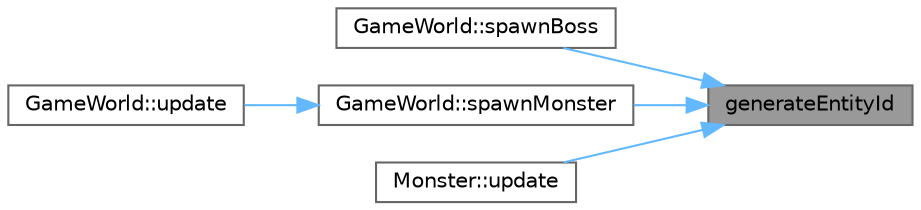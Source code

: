 digraph "generateEntityId"
{
 // LATEX_PDF_SIZE
  bgcolor="transparent";
  edge [fontname=Helvetica,fontsize=10,labelfontname=Helvetica,labelfontsize=10];
  node [fontname=Helvetica,fontsize=10,shape=box,height=0.2,width=0.4];
  rankdir="RL";
  Node1 [id="Node000001",label="generateEntityId",height=0.2,width=0.4,color="gray40", fillcolor="grey60", style="filled", fontcolor="black",tooltip="Generates a unique entity ID."];
  Node1 -> Node2 [id="edge1_Node000001_Node000002",dir="back",color="steelblue1",style="solid",tooltip=" "];
  Node2 [id="Node000002",label="GameWorld::spawnBoss",height=0.2,width=0.4,color="grey40", fillcolor="white", style="filled",URL="$classGameWorld.html#a5bee5818731759cd1419b6f94e5eb5ff",tooltip="Spawns the boss entity."];
  Node1 -> Node3 [id="edge2_Node000001_Node000003",dir="back",color="steelblue1",style="solid",tooltip=" "];
  Node3 [id="Node000003",label="GameWorld::spawnMonster",height=0.2,width=0.4,color="grey40", fillcolor="white", style="filled",URL="$classGameWorld.html#a6d3367845fdbd62f471d21fde62cea16",tooltip="Spawns a new monster into the game world."];
  Node3 -> Node4 [id="edge3_Node000003_Node000004",dir="back",color="steelblue1",style="solid",tooltip=" "];
  Node4 [id="Node000004",label="GameWorld::update",height=0.2,width=0.4,color="grey40", fillcolor="white", style="filled",URL="$classGameWorld.html#ae4ee7df3aa3ea4d7b35de20617cda477",tooltip="Updates the game world."];
  Node1 -> Node5 [id="edge4_Node000001_Node000005",dir="back",color="steelblue1",style="solid",tooltip=" "];
  Node5 [id="Node000005",label="Monster::update",height=0.2,width=0.4,color="grey40", fillcolor="white", style="filled",URL="$classMonster.html#a05a0f4dd66f9582f79ca98a42b6add72",tooltip="Updates the monster's state."];
}
